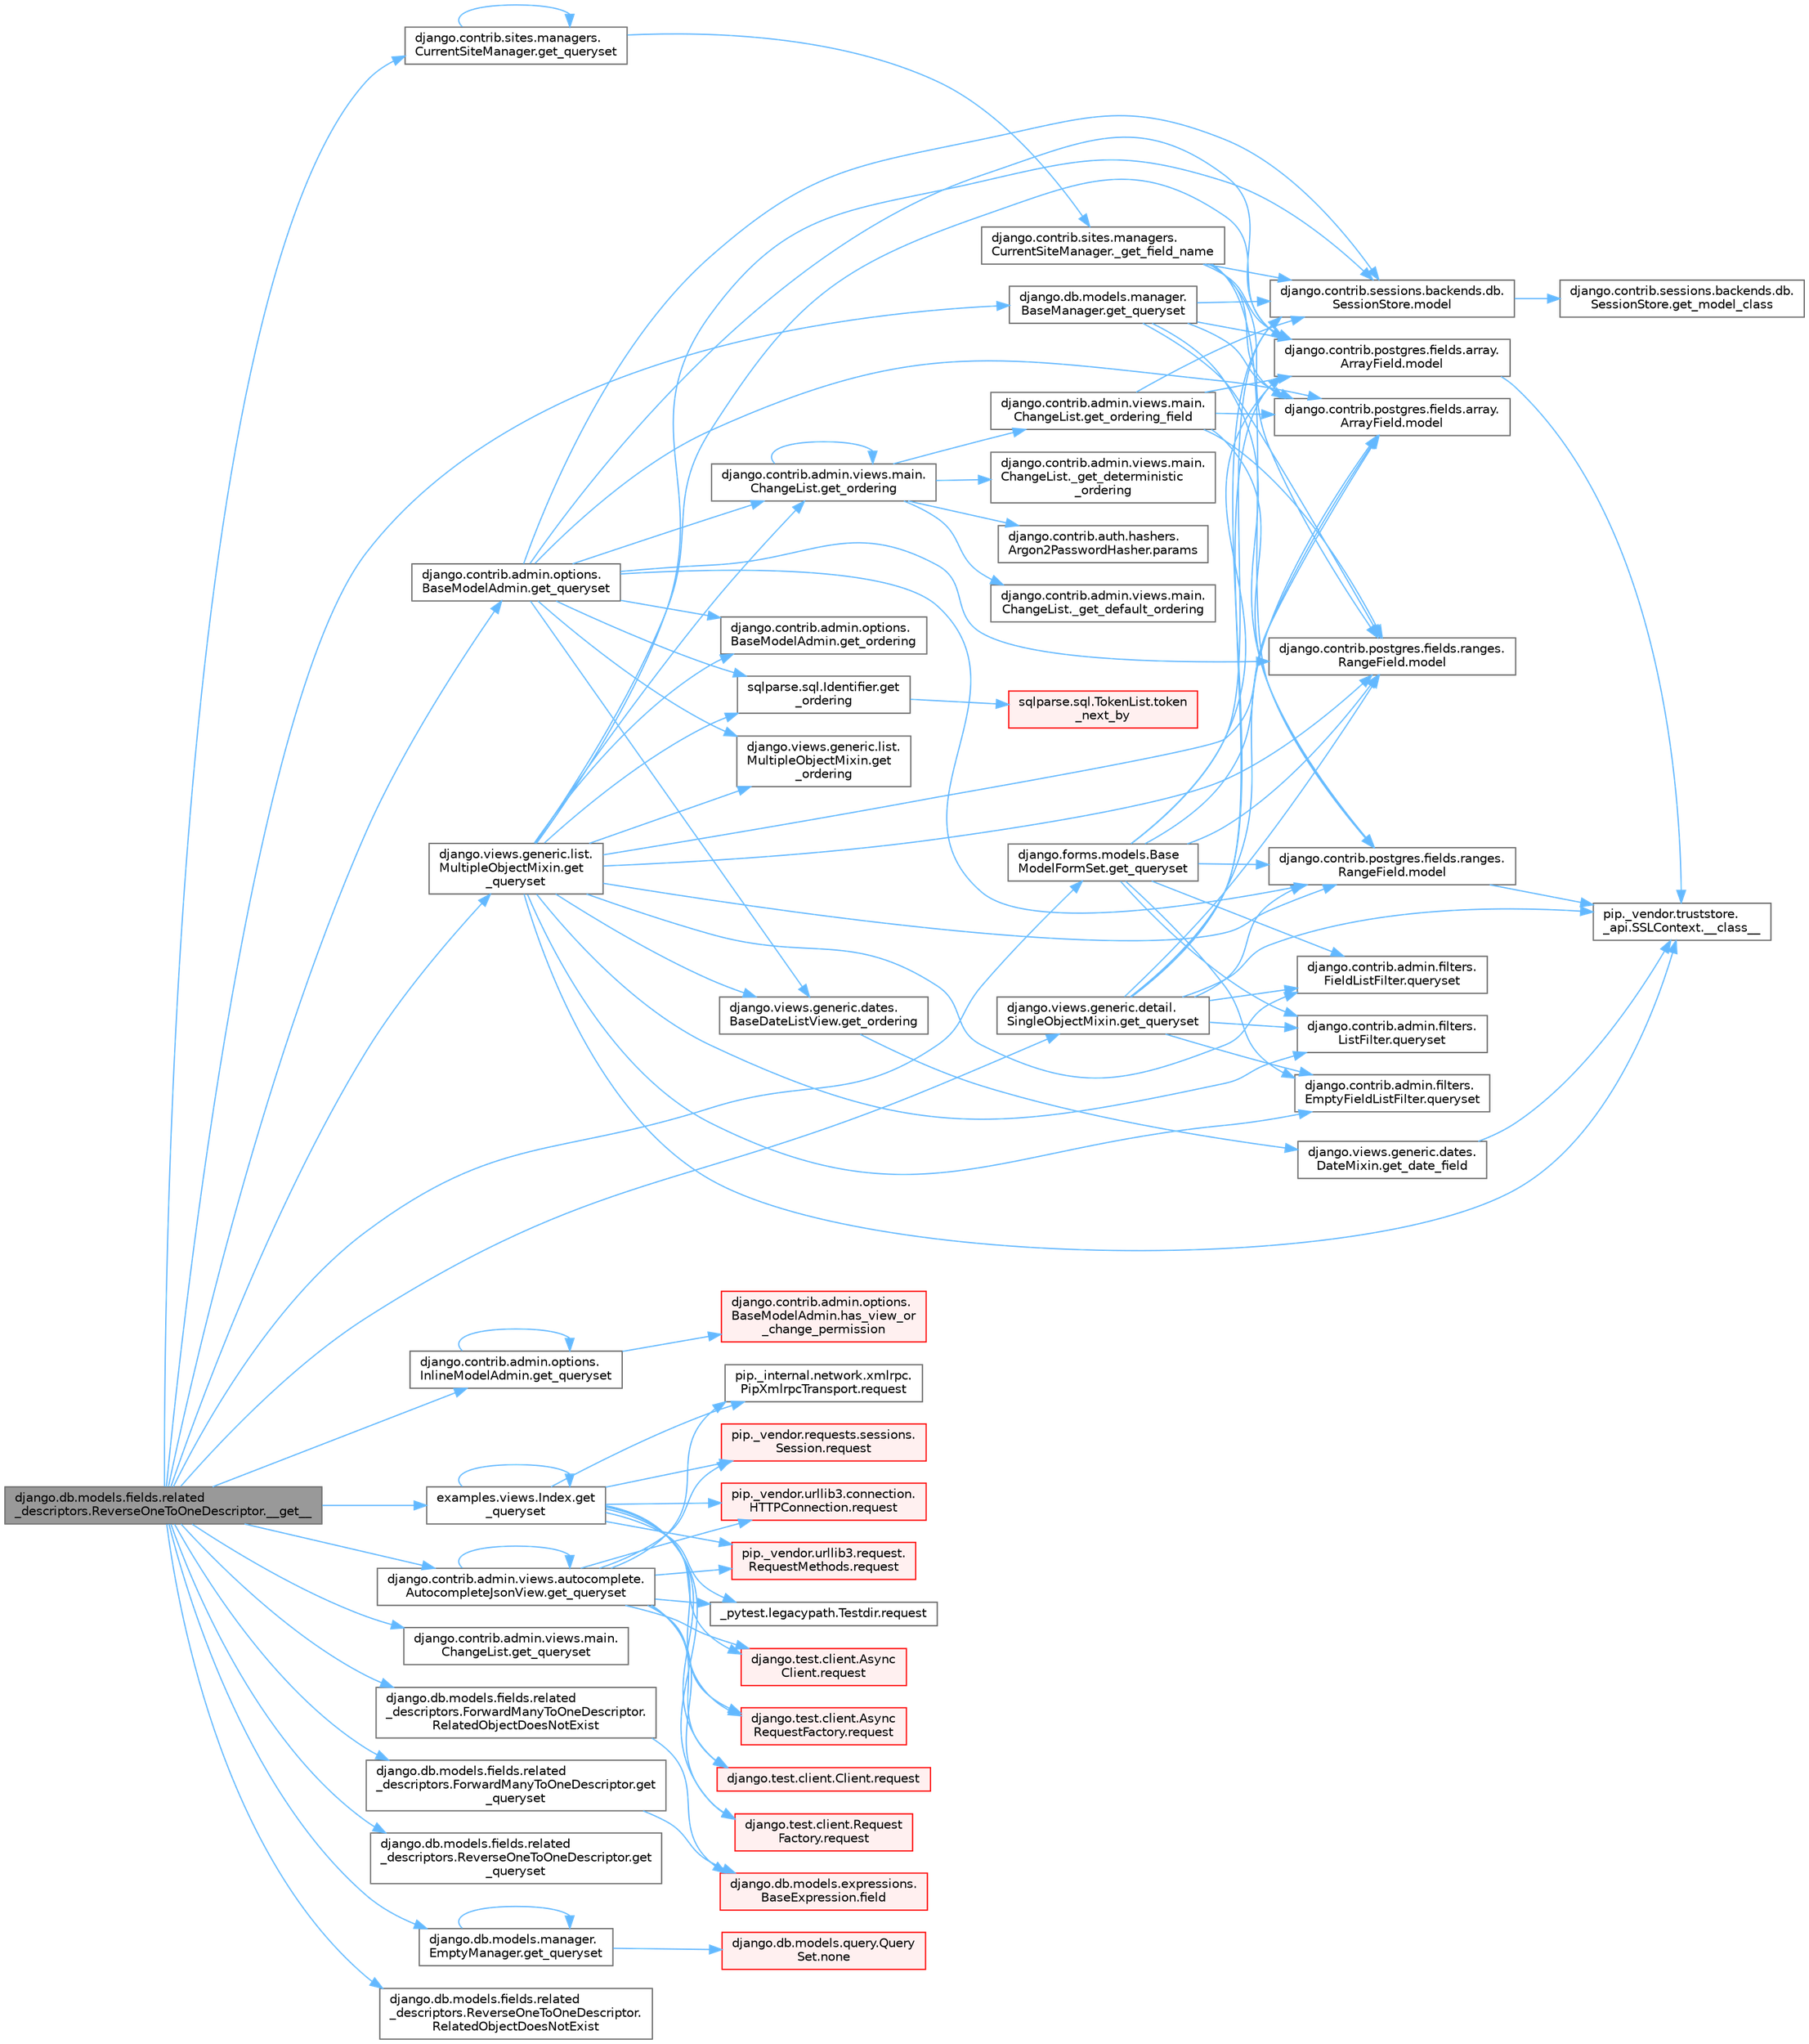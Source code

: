 digraph "django.db.models.fields.related_descriptors.ReverseOneToOneDescriptor.__get__"
{
 // LATEX_PDF_SIZE
  bgcolor="transparent";
  edge [fontname=Helvetica,fontsize=10,labelfontname=Helvetica,labelfontsize=10];
  node [fontname=Helvetica,fontsize=10,shape=box,height=0.2,width=0.4];
  rankdir="LR";
  Node1 [id="Node000001",label="django.db.models.fields.related\l_descriptors.ReverseOneToOneDescriptor.__get__",height=0.2,width=0.4,color="gray40", fillcolor="grey60", style="filled", fontcolor="black",tooltip=" "];
  Node1 -> Node2 [id="edge1_Node000001_Node000002",color="steelblue1",style="solid",tooltip=" "];
  Node2 [id="Node000002",label="django.contrib.admin.options.\lBaseModelAdmin.get_queryset",height=0.2,width=0.4,color="grey40", fillcolor="white", style="filled",URL="$classdjango_1_1contrib_1_1admin_1_1options_1_1_base_model_admin.html#a785da85de69766ce5f736de0e4de80c5",tooltip=" "];
  Node2 -> Node3 [id="edge2_Node000002_Node000003",color="steelblue1",style="solid",tooltip=" "];
  Node3 [id="Node000003",label="django.contrib.admin.options.\lBaseModelAdmin.get_ordering",height=0.2,width=0.4,color="grey40", fillcolor="white", style="filled",URL="$classdjango_1_1contrib_1_1admin_1_1options_1_1_base_model_admin.html#a8b06248f6c601bed9bcfc951f653cb72",tooltip=" "];
  Node2 -> Node4 [id="edge3_Node000002_Node000004",color="steelblue1",style="solid",tooltip=" "];
  Node4 [id="Node000004",label="django.contrib.admin.views.main.\lChangeList.get_ordering",height=0.2,width=0.4,color="grey40", fillcolor="white", style="filled",URL="$classdjango_1_1contrib_1_1admin_1_1views_1_1main_1_1_change_list.html#a87413968b7e496bc20cdc428329a8f93",tooltip=" "];
  Node4 -> Node5 [id="edge4_Node000004_Node000005",color="steelblue1",style="solid",tooltip=" "];
  Node5 [id="Node000005",label="django.contrib.admin.views.main.\lChangeList._get_default_ordering",height=0.2,width=0.4,color="grey40", fillcolor="white", style="filled",URL="$classdjango_1_1contrib_1_1admin_1_1views_1_1main_1_1_change_list.html#a2077f4e66689e3f1c1434b2f092b7c47",tooltip=" "];
  Node4 -> Node6 [id="edge5_Node000004_Node000006",color="steelblue1",style="solid",tooltip=" "];
  Node6 [id="Node000006",label="django.contrib.admin.views.main.\lChangeList._get_deterministic\l_ordering",height=0.2,width=0.4,color="grey40", fillcolor="white", style="filled",URL="$classdjango_1_1contrib_1_1admin_1_1views_1_1main_1_1_change_list.html#afbfbb4c6bb2b0b045ec401af7a3290f4",tooltip=" "];
  Node4 -> Node4 [id="edge6_Node000004_Node000004",color="steelblue1",style="solid",tooltip=" "];
  Node4 -> Node7 [id="edge7_Node000004_Node000007",color="steelblue1",style="solid",tooltip=" "];
  Node7 [id="Node000007",label="django.contrib.admin.views.main.\lChangeList.get_ordering_field",height=0.2,width=0.4,color="grey40", fillcolor="white", style="filled",URL="$classdjango_1_1contrib_1_1admin_1_1views_1_1main_1_1_change_list.html#a879e54fed0b1e4c6c831bdd478585fe6",tooltip=" "];
  Node7 -> Node8 [id="edge8_Node000007_Node000008",color="steelblue1",style="solid",tooltip=" "];
  Node8 [id="Node000008",label="django.contrib.postgres.fields.array.\lArrayField.model",height=0.2,width=0.4,color="grey40", fillcolor="white", style="filled",URL="$classdjango_1_1contrib_1_1postgres_1_1fields_1_1array_1_1_array_field.html#a4402eef4c4784e00671c9f229481f4c1",tooltip=" "];
  Node8 -> Node9 [id="edge9_Node000008_Node000009",color="steelblue1",style="solid",tooltip=" "];
  Node9 [id="Node000009",label="pip._vendor.truststore.\l_api.SSLContext.__class__",height=0.2,width=0.4,color="grey40", fillcolor="white", style="filled",URL="$classpip_1_1__vendor_1_1truststore_1_1__api_1_1_s_s_l_context.html#a530861514f31eabaa3f513557d6e66de",tooltip=" "];
  Node7 -> Node10 [id="edge10_Node000007_Node000010",color="steelblue1",style="solid",tooltip=" "];
  Node10 [id="Node000010",label="django.contrib.postgres.fields.array.\lArrayField.model",height=0.2,width=0.4,color="grey40", fillcolor="white", style="filled",URL="$classdjango_1_1contrib_1_1postgres_1_1fields_1_1array_1_1_array_field.html#a50a2796de85f960ca282b56ef2d9446c",tooltip=" "];
  Node7 -> Node11 [id="edge11_Node000007_Node000011",color="steelblue1",style="solid",tooltip=" "];
  Node11 [id="Node000011",label="django.contrib.postgres.fields.ranges.\lRangeField.model",height=0.2,width=0.4,color="grey40", fillcolor="white", style="filled",URL="$classdjango_1_1contrib_1_1postgres_1_1fields_1_1ranges_1_1_range_field.html#aa38c2bbd1bad0c8f9b0315ee468867a2",tooltip=" "];
  Node11 -> Node9 [id="edge12_Node000011_Node000009",color="steelblue1",style="solid",tooltip=" "];
  Node7 -> Node12 [id="edge13_Node000007_Node000012",color="steelblue1",style="solid",tooltip=" "];
  Node12 [id="Node000012",label="django.contrib.postgres.fields.ranges.\lRangeField.model",height=0.2,width=0.4,color="grey40", fillcolor="white", style="filled",URL="$classdjango_1_1contrib_1_1postgres_1_1fields_1_1ranges_1_1_range_field.html#a91b36827f010affd1ff89569cf40d1af",tooltip=" "];
  Node7 -> Node13 [id="edge14_Node000007_Node000013",color="steelblue1",style="solid",tooltip=" "];
  Node13 [id="Node000013",label="django.contrib.sessions.backends.db.\lSessionStore.model",height=0.2,width=0.4,color="grey40", fillcolor="white", style="filled",URL="$classdjango_1_1contrib_1_1sessions_1_1backends_1_1db_1_1_session_store.html#af52cfb4371af389c8bd4a6780274c403",tooltip=" "];
  Node13 -> Node14 [id="edge15_Node000013_Node000014",color="steelblue1",style="solid",tooltip=" "];
  Node14 [id="Node000014",label="django.contrib.sessions.backends.db.\lSessionStore.get_model_class",height=0.2,width=0.4,color="grey40", fillcolor="white", style="filled",URL="$classdjango_1_1contrib_1_1sessions_1_1backends_1_1db_1_1_session_store.html#a5e2d862e271e8f9173021bcaa61305ad",tooltip=" "];
  Node4 -> Node15 [id="edge16_Node000004_Node000015",color="steelblue1",style="solid",tooltip=" "];
  Node15 [id="Node000015",label="django.contrib.auth.hashers.\lArgon2PasswordHasher.params",height=0.2,width=0.4,color="grey40", fillcolor="white", style="filled",URL="$classdjango_1_1contrib_1_1auth_1_1hashers_1_1_argon2_password_hasher.html#a7ff39876e9800961fb430e95e18f5687",tooltip=" "];
  Node2 -> Node16 [id="edge17_Node000002_Node000016",color="steelblue1",style="solid",tooltip=" "];
  Node16 [id="Node000016",label="django.views.generic.dates.\lBaseDateListView.get_ordering",height=0.2,width=0.4,color="grey40", fillcolor="white", style="filled",URL="$classdjango_1_1views_1_1generic_1_1dates_1_1_base_date_list_view.html#a0ec2128f4273a0b80fa32b44d71725ea",tooltip=" "];
  Node16 -> Node17 [id="edge18_Node000016_Node000017",color="steelblue1",style="solid",tooltip=" "];
  Node17 [id="Node000017",label="django.views.generic.dates.\lDateMixin.get_date_field",height=0.2,width=0.4,color="grey40", fillcolor="white", style="filled",URL="$classdjango_1_1views_1_1generic_1_1dates_1_1_date_mixin.html#a5effe594d56a85727190cc91ef894526",tooltip=" "];
  Node17 -> Node9 [id="edge19_Node000017_Node000009",color="steelblue1",style="solid",tooltip=" "];
  Node2 -> Node18 [id="edge20_Node000002_Node000018",color="steelblue1",style="solid",tooltip=" "];
  Node18 [id="Node000018",label="django.views.generic.list.\lMultipleObjectMixin.get\l_ordering",height=0.2,width=0.4,color="grey40", fillcolor="white", style="filled",URL="$classdjango_1_1views_1_1generic_1_1list_1_1_multiple_object_mixin.html#a8ba6071eb9a7bab04795550b0a3628c6",tooltip=" "];
  Node2 -> Node19 [id="edge21_Node000002_Node000019",color="steelblue1",style="solid",tooltip=" "];
  Node19 [id="Node000019",label="sqlparse.sql.Identifier.get\l_ordering",height=0.2,width=0.4,color="grey40", fillcolor="white", style="filled",URL="$classsqlparse_1_1sql_1_1_identifier.html#a6e06ea438171fb096466ae06a2b2f69f",tooltip=" "];
  Node19 -> Node20 [id="edge22_Node000019_Node000020",color="steelblue1",style="solid",tooltip=" "];
  Node20 [id="Node000020",label="sqlparse.sql.TokenList.token\l_next_by",height=0.2,width=0.4,color="red", fillcolor="#FFF0F0", style="filled",URL="$classsqlparse_1_1sql_1_1_token_list.html#acb7f06b0c3968bc76d455ab7ab5a5e9c",tooltip=" "];
  Node2 -> Node8 [id="edge23_Node000002_Node000008",color="steelblue1",style="solid",tooltip=" "];
  Node2 -> Node10 [id="edge24_Node000002_Node000010",color="steelblue1",style="solid",tooltip=" "];
  Node2 -> Node11 [id="edge25_Node000002_Node000011",color="steelblue1",style="solid",tooltip=" "];
  Node2 -> Node12 [id="edge26_Node000002_Node000012",color="steelblue1",style="solid",tooltip=" "];
  Node2 -> Node13 [id="edge27_Node000002_Node000013",color="steelblue1",style="solid",tooltip=" "];
  Node1 -> Node22 [id="edge28_Node000001_Node000022",color="steelblue1",style="solid",tooltip=" "];
  Node22 [id="Node000022",label="django.contrib.admin.options.\lInlineModelAdmin.get_queryset",height=0.2,width=0.4,color="grey40", fillcolor="white", style="filled",URL="$classdjango_1_1contrib_1_1admin_1_1options_1_1_inline_model_admin.html#a9248f5d82a336087e911b7ebc8729ffd",tooltip=" "];
  Node22 -> Node22 [id="edge29_Node000022_Node000022",color="steelblue1",style="solid",tooltip=" "];
  Node22 -> Node23 [id="edge30_Node000022_Node000023",color="steelblue1",style="solid",tooltip=" "];
  Node23 [id="Node000023",label="django.contrib.admin.options.\lBaseModelAdmin.has_view_or\l_change_permission",height=0.2,width=0.4,color="red", fillcolor="#FFF0F0", style="filled",URL="$classdjango_1_1contrib_1_1admin_1_1options_1_1_base_model_admin.html#a218c5fb68fadfcf6e8e49172ad1d317c",tooltip=" "];
  Node1 -> Node29 [id="edge31_Node000001_Node000029",color="steelblue1",style="solid",tooltip=" "];
  Node29 [id="Node000029",label="django.contrib.admin.views.autocomplete.\lAutocompleteJsonView.get_queryset",height=0.2,width=0.4,color="grey40", fillcolor="white", style="filled",URL="$classdjango_1_1contrib_1_1admin_1_1views_1_1autocomplete_1_1_autocomplete_json_view.html#a6eb5abbd3b2e8b252a4ce9ca2680f3d3",tooltip=" "];
  Node29 -> Node29 [id="edge32_Node000029_Node000029",color="steelblue1",style="solid",tooltip=" "];
  Node29 -> Node30 [id="edge33_Node000029_Node000030",color="steelblue1",style="solid",tooltip=" "];
  Node30 [id="Node000030",label="_pytest.legacypath.Testdir.request",height=0.2,width=0.4,color="grey40", fillcolor="white", style="filled",URL="$class__pytest_1_1legacypath_1_1_testdir.html#a0e10c900efcd764da85254119e4d64c4",tooltip=" "];
  Node29 -> Node31 [id="edge34_Node000029_Node000031",color="steelblue1",style="solid",tooltip=" "];
  Node31 [id="Node000031",label="django.test.client.Async\lClient.request",height=0.2,width=0.4,color="red", fillcolor="#FFF0F0", style="filled",URL="$classdjango_1_1test_1_1client_1_1_async_client.html#a891cc2f6b81dcf3583bbbde8d21a713a",tooltip=" "];
  Node29 -> Node33 [id="edge35_Node000029_Node000033",color="steelblue1",style="solid",tooltip=" "];
  Node33 [id="Node000033",label="django.test.client.Async\lRequestFactory.request",height=0.2,width=0.4,color="red", fillcolor="#FFF0F0", style="filled",URL="$classdjango_1_1test_1_1client_1_1_async_request_factory.html#aab026845547a4c2d9203b8710b90f6cd",tooltip=" "];
  Node29 -> Node34 [id="edge36_Node000029_Node000034",color="steelblue1",style="solid",tooltip=" "];
  Node34 [id="Node000034",label="django.test.client.Client.request",height=0.2,width=0.4,color="red", fillcolor="#FFF0F0", style="filled",URL="$classdjango_1_1test_1_1client_1_1_client.html#a2f51c5251142ab6503937051936e33fa",tooltip=" "];
  Node29 -> Node489 [id="edge37_Node000029_Node000489",color="steelblue1",style="solid",tooltip=" "];
  Node489 [id="Node000489",label="django.test.client.Request\lFactory.request",height=0.2,width=0.4,color="red", fillcolor="#FFF0F0", style="filled",URL="$classdjango_1_1test_1_1client_1_1_request_factory.html#adae411ab0df6839c5364b647e4dc63ad",tooltip=" "];
  Node29 -> Node490 [id="edge38_Node000029_Node000490",color="steelblue1",style="solid",tooltip=" "];
  Node490 [id="Node000490",label="pip._internal.network.xmlrpc.\lPipXmlrpcTransport.request",height=0.2,width=0.4,color="grey40", fillcolor="white", style="filled",URL="$classpip_1_1__internal_1_1network_1_1xmlrpc_1_1_pip_xmlrpc_transport.html#a91d1ed180fbf8bcc25f6747a72614c5f",tooltip=" "];
  Node29 -> Node491 [id="edge39_Node000029_Node000491",color="steelblue1",style="solid",tooltip=" "];
  Node491 [id="Node000491",label="pip._vendor.requests.sessions.\lSession.request",height=0.2,width=0.4,color="red", fillcolor="#FFF0F0", style="filled",URL="$classpip_1_1__vendor_1_1requests_1_1sessions_1_1_session.html#a3dddfa16e93faa1a1a553936d913482b",tooltip=" "];
  Node29 -> Node1007 [id="edge40_Node000029_Node001007",color="steelblue1",style="solid",tooltip=" "];
  Node1007 [id="Node001007",label="pip._vendor.urllib3.connection.\lHTTPConnection.request",height=0.2,width=0.4,color="red", fillcolor="#FFF0F0", style="filled",URL="$classpip_1_1__vendor_1_1urllib3_1_1connection_1_1_h_t_t_p_connection.html#a67e552c4d242e4169bdf7319269a417f",tooltip=" "];
  Node29 -> Node1009 [id="edge41_Node000029_Node001009",color="steelblue1",style="solid",tooltip=" "];
  Node1009 [id="Node001009",label="pip._vendor.urllib3.request.\lRequestMethods.request",height=0.2,width=0.4,color="red", fillcolor="#FFF0F0", style="filled",URL="$classpip_1_1__vendor_1_1urllib3_1_1request_1_1_request_methods.html#a73541f2f0edc7df7413b043e33c69e7f",tooltip=" "];
  Node1 -> Node2827 [id="edge42_Node000001_Node002827",color="steelblue1",style="solid",tooltip=" "];
  Node2827 [id="Node002827",label="django.contrib.admin.views.main.\lChangeList.get_queryset",height=0.2,width=0.4,color="grey40", fillcolor="white", style="filled",URL="$classdjango_1_1contrib_1_1admin_1_1views_1_1main_1_1_change_list.html#a269abeb8e01762183e40a5133a41151d",tooltip=" "];
  Node1 -> Node2828 [id="edge43_Node000001_Node002828",color="steelblue1",style="solid",tooltip=" "];
  Node2828 [id="Node002828",label="django.contrib.sites.managers.\lCurrentSiteManager.get_queryset",height=0.2,width=0.4,color="grey40", fillcolor="white", style="filled",URL="$classdjango_1_1contrib_1_1sites_1_1managers_1_1_current_site_manager.html#a1889434ddf70c93854e44489319c1a1f",tooltip=" "];
  Node2828 -> Node1152 [id="edge44_Node002828_Node001152",color="steelblue1",style="solid",tooltip=" "];
  Node1152 [id="Node001152",label="django.contrib.sites.managers.\lCurrentSiteManager._get_field_name",height=0.2,width=0.4,color="grey40", fillcolor="white", style="filled",URL="$classdjango_1_1contrib_1_1sites_1_1managers_1_1_current_site_manager.html#a6681f04ed527ed7f580a8c6330a97cd4",tooltip=" "];
  Node1152 -> Node8 [id="edge45_Node001152_Node000008",color="steelblue1",style="solid",tooltip=" "];
  Node1152 -> Node10 [id="edge46_Node001152_Node000010",color="steelblue1",style="solid",tooltip=" "];
  Node1152 -> Node11 [id="edge47_Node001152_Node000011",color="steelblue1",style="solid",tooltip=" "];
  Node1152 -> Node12 [id="edge48_Node001152_Node000012",color="steelblue1",style="solid",tooltip=" "];
  Node1152 -> Node13 [id="edge49_Node001152_Node000013",color="steelblue1",style="solid",tooltip=" "];
  Node2828 -> Node2828 [id="edge50_Node002828_Node002828",color="steelblue1",style="solid",tooltip=" "];
  Node1 -> Node2829 [id="edge51_Node000001_Node002829",color="steelblue1",style="solid",tooltip=" "];
  Node2829 [id="Node002829",label="django.db.models.fields.related\l_descriptors.ForwardManyToOneDescriptor.get\l_queryset",height=0.2,width=0.4,color="grey40", fillcolor="white", style="filled",URL="$classdjango_1_1db_1_1models_1_1fields_1_1related__descriptors_1_1_forward_many_to_one_descriptor.html#aac7cf3069f240b0e4553d803b419cf7d",tooltip=" "];
  Node2829 -> Node37 [id="edge52_Node002829_Node000037",color="steelblue1",style="solid",tooltip=" "];
  Node37 [id="Node000037",label="django.db.models.expressions.\lBaseExpression.field",height=0.2,width=0.4,color="red", fillcolor="#FFF0F0", style="filled",URL="$classdjango_1_1db_1_1models_1_1expressions_1_1_base_expression.html#a70aeb35391ada82c2e9f02b1c3ac150c",tooltip=" "];
  Node1 -> Node2830 [id="edge53_Node000001_Node002830",color="steelblue1",style="solid",tooltip=" "];
  Node2830 [id="Node002830",label="django.db.models.fields.related\l_descriptors.ReverseOneToOneDescriptor.get\l_queryset",height=0.2,width=0.4,color="grey40", fillcolor="white", style="filled",URL="$classdjango_1_1db_1_1models_1_1fields_1_1related__descriptors_1_1_reverse_one_to_one_descriptor.html#a04bede0cb722d44ace129e00e85081a3",tooltip=" "];
  Node1 -> Node2831 [id="edge54_Node000001_Node002831",color="steelblue1",style="solid",tooltip=" "];
  Node2831 [id="Node002831",label="django.db.models.manager.\lBaseManager.get_queryset",height=0.2,width=0.4,color="grey40", fillcolor="white", style="filled",URL="$classdjango_1_1db_1_1models_1_1manager_1_1_base_manager.html#a358c9a085a30a278b31e784dac7a52ef",tooltip="PROXIES TO QUERYSET #."];
  Node2831 -> Node8 [id="edge55_Node002831_Node000008",color="steelblue1",style="solid",tooltip=" "];
  Node2831 -> Node10 [id="edge56_Node002831_Node000010",color="steelblue1",style="solid",tooltip=" "];
  Node2831 -> Node11 [id="edge57_Node002831_Node000011",color="steelblue1",style="solid",tooltip=" "];
  Node2831 -> Node12 [id="edge58_Node002831_Node000012",color="steelblue1",style="solid",tooltip=" "];
  Node2831 -> Node13 [id="edge59_Node002831_Node000013",color="steelblue1",style="solid",tooltip=" "];
  Node1 -> Node2832 [id="edge60_Node000001_Node002832",color="steelblue1",style="solid",tooltip=" "];
  Node2832 [id="Node002832",label="django.db.models.manager.\lEmptyManager.get_queryset",height=0.2,width=0.4,color="grey40", fillcolor="white", style="filled",URL="$classdjango_1_1db_1_1models_1_1manager_1_1_empty_manager.html#a2a2df8fcd071f937c6ee484d4ee1d539",tooltip=" "];
  Node2832 -> Node2832 [id="edge61_Node002832_Node002832",color="steelblue1",style="solid",tooltip=" "];
  Node2832 -> Node2833 [id="edge62_Node002832_Node002833",color="steelblue1",style="solid",tooltip=" "];
  Node2833 [id="Node002833",label="django.db.models.query.Query\lSet.none",height=0.2,width=0.4,color="red", fillcolor="#FFF0F0", style="filled",URL="$classdjango_1_1db_1_1models_1_1query_1_1_query_set.html#ad50a9f1d2c26774f89ed67b270a28b4c",tooltip=" "];
  Node1 -> Node2834 [id="edge63_Node000001_Node002834",color="steelblue1",style="solid",tooltip=" "];
  Node2834 [id="Node002834",label="django.forms.models.Base\lModelFormSet.get_queryset",height=0.2,width=0.4,color="grey40", fillcolor="white", style="filled",URL="$classdjango_1_1forms_1_1models_1_1_base_model_form_set.html#adbf92e8bd967e15a87f0fa40d2826143",tooltip=" "];
  Node2834 -> Node8 [id="edge64_Node002834_Node000008",color="steelblue1",style="solid",tooltip=" "];
  Node2834 -> Node10 [id="edge65_Node002834_Node000010",color="steelblue1",style="solid",tooltip=" "];
  Node2834 -> Node11 [id="edge66_Node002834_Node000011",color="steelblue1",style="solid",tooltip=" "];
  Node2834 -> Node12 [id="edge67_Node002834_Node000012",color="steelblue1",style="solid",tooltip=" "];
  Node2834 -> Node13 [id="edge68_Node002834_Node000013",color="steelblue1",style="solid",tooltip=" "];
  Node2834 -> Node2061 [id="edge69_Node002834_Node002061",color="steelblue1",style="solid",tooltip=" "];
  Node2061 [id="Node002061",label="django.contrib.admin.filters.\lEmptyFieldListFilter.queryset",height=0.2,width=0.4,color="grey40", fillcolor="white", style="filled",URL="$classdjango_1_1contrib_1_1admin_1_1filters_1_1_empty_field_list_filter.html#a7c601d9b32bad0920a6af219ea1ac733",tooltip=" "];
  Node2834 -> Node2062 [id="edge70_Node002834_Node002062",color="steelblue1",style="solid",tooltip=" "];
  Node2062 [id="Node002062",label="django.contrib.admin.filters.\lFieldListFilter.queryset",height=0.2,width=0.4,color="grey40", fillcolor="white", style="filled",URL="$classdjango_1_1contrib_1_1admin_1_1filters_1_1_field_list_filter.html#a3a783bd1289c7321391afc78436b07d4",tooltip=" "];
  Node2834 -> Node2063 [id="edge71_Node002834_Node002063",color="steelblue1",style="solid",tooltip=" "];
  Node2063 [id="Node002063",label="django.contrib.admin.filters.\lListFilter.queryset",height=0.2,width=0.4,color="grey40", fillcolor="white", style="filled",URL="$classdjango_1_1contrib_1_1admin_1_1filters_1_1_list_filter.html#a50eb27880299b5cb090c7c0e8820f8e3",tooltip=" "];
  Node1 -> Node2835 [id="edge72_Node000001_Node002835",color="steelblue1",style="solid",tooltip=" "];
  Node2835 [id="Node002835",label="django.views.generic.detail.\lSingleObjectMixin.get_queryset",height=0.2,width=0.4,color="grey40", fillcolor="white", style="filled",URL="$classdjango_1_1views_1_1generic_1_1detail_1_1_single_object_mixin.html#a29e41db704214851315dd3e87c4d843e",tooltip=" "];
  Node2835 -> Node9 [id="edge73_Node002835_Node000009",color="steelblue1",style="solid",tooltip=" "];
  Node2835 -> Node8 [id="edge74_Node002835_Node000008",color="steelblue1",style="solid",tooltip=" "];
  Node2835 -> Node10 [id="edge75_Node002835_Node000010",color="steelblue1",style="solid",tooltip=" "];
  Node2835 -> Node11 [id="edge76_Node002835_Node000011",color="steelblue1",style="solid",tooltip=" "];
  Node2835 -> Node12 [id="edge77_Node002835_Node000012",color="steelblue1",style="solid",tooltip=" "];
  Node2835 -> Node13 [id="edge78_Node002835_Node000013",color="steelblue1",style="solid",tooltip=" "];
  Node2835 -> Node2061 [id="edge79_Node002835_Node002061",color="steelblue1",style="solid",tooltip=" "];
  Node2835 -> Node2062 [id="edge80_Node002835_Node002062",color="steelblue1",style="solid",tooltip=" "];
  Node2835 -> Node2063 [id="edge81_Node002835_Node002063",color="steelblue1",style="solid",tooltip=" "];
  Node1 -> Node2836 [id="edge82_Node000001_Node002836",color="steelblue1",style="solid",tooltip=" "];
  Node2836 [id="Node002836",label="django.views.generic.list.\lMultipleObjectMixin.get\l_queryset",height=0.2,width=0.4,color="grey40", fillcolor="white", style="filled",URL="$classdjango_1_1views_1_1generic_1_1list_1_1_multiple_object_mixin.html#a7ceb7f310a7a0d7fedfb90f1f2b5c226",tooltip=" "];
  Node2836 -> Node9 [id="edge83_Node002836_Node000009",color="steelblue1",style="solid",tooltip=" "];
  Node2836 -> Node3 [id="edge84_Node002836_Node000003",color="steelblue1",style="solid",tooltip=" "];
  Node2836 -> Node4 [id="edge85_Node002836_Node000004",color="steelblue1",style="solid",tooltip=" "];
  Node2836 -> Node16 [id="edge86_Node002836_Node000016",color="steelblue1",style="solid",tooltip=" "];
  Node2836 -> Node18 [id="edge87_Node002836_Node000018",color="steelblue1",style="solid",tooltip=" "];
  Node2836 -> Node19 [id="edge88_Node002836_Node000019",color="steelblue1",style="solid",tooltip=" "];
  Node2836 -> Node8 [id="edge89_Node002836_Node000008",color="steelblue1",style="solid",tooltip=" "];
  Node2836 -> Node10 [id="edge90_Node002836_Node000010",color="steelblue1",style="solid",tooltip=" "];
  Node2836 -> Node11 [id="edge91_Node002836_Node000011",color="steelblue1",style="solid",tooltip=" "];
  Node2836 -> Node12 [id="edge92_Node002836_Node000012",color="steelblue1",style="solid",tooltip=" "];
  Node2836 -> Node13 [id="edge93_Node002836_Node000013",color="steelblue1",style="solid",tooltip=" "];
  Node2836 -> Node2061 [id="edge94_Node002836_Node002061",color="steelblue1",style="solid",tooltip=" "];
  Node2836 -> Node2062 [id="edge95_Node002836_Node002062",color="steelblue1",style="solid",tooltip=" "];
  Node2836 -> Node2063 [id="edge96_Node002836_Node002063",color="steelblue1",style="solid",tooltip=" "];
  Node1 -> Node2837 [id="edge97_Node000001_Node002837",color="steelblue1",style="solid",tooltip=" "];
  Node2837 [id="Node002837",label="examples.views.Index.get\l_queryset",height=0.2,width=0.4,color="grey40", fillcolor="white", style="filled",URL="$classexamples_1_1views_1_1_index.html#a288026bb9059b37dca786922296dfcd3",tooltip=" "];
  Node2837 -> Node2837 [id="edge98_Node002837_Node002837",color="steelblue1",style="solid",tooltip=" "];
  Node2837 -> Node30 [id="edge99_Node002837_Node000030",color="steelblue1",style="solid",tooltip=" "];
  Node2837 -> Node31 [id="edge100_Node002837_Node000031",color="steelblue1",style="solid",tooltip=" "];
  Node2837 -> Node33 [id="edge101_Node002837_Node000033",color="steelblue1",style="solid",tooltip=" "];
  Node2837 -> Node34 [id="edge102_Node002837_Node000034",color="steelblue1",style="solid",tooltip=" "];
  Node2837 -> Node489 [id="edge103_Node002837_Node000489",color="steelblue1",style="solid",tooltip=" "];
  Node2837 -> Node490 [id="edge104_Node002837_Node000490",color="steelblue1",style="solid",tooltip=" "];
  Node2837 -> Node491 [id="edge105_Node002837_Node000491",color="steelblue1",style="solid",tooltip=" "];
  Node2837 -> Node1007 [id="edge106_Node002837_Node001007",color="steelblue1",style="solid",tooltip=" "];
  Node2837 -> Node1009 [id="edge107_Node002837_Node001009",color="steelblue1",style="solid",tooltip=" "];
  Node1 -> Node4526 [id="edge108_Node000001_Node004526",color="steelblue1",style="solid",tooltip=" "];
  Node4526 [id="Node004526",label="django.db.models.fields.related\l_descriptors.ForwardManyToOneDescriptor.\lRelatedObjectDoesNotExist",height=0.2,width=0.4,color="grey40", fillcolor="white", style="filled",URL="$classdjango_1_1db_1_1models_1_1fields_1_1related__descriptors_1_1_forward_many_to_one_descriptor.html#a38f427a7d60eddfa17614a16663bb390",tooltip=" "];
  Node4526 -> Node37 [id="edge109_Node004526_Node000037",color="steelblue1",style="solid",tooltip=" "];
  Node1 -> Node4527 [id="edge110_Node000001_Node004527",color="steelblue1",style="solid",tooltip=" "];
  Node4527 [id="Node004527",label="django.db.models.fields.related\l_descriptors.ReverseOneToOneDescriptor.\lRelatedObjectDoesNotExist",height=0.2,width=0.4,color="grey40", fillcolor="white", style="filled",URL="$classdjango_1_1db_1_1models_1_1fields_1_1related__descriptors_1_1_reverse_one_to_one_descriptor.html#ae381ce617eb18c7fa515edb76a7a6bad",tooltip=" "];
}
